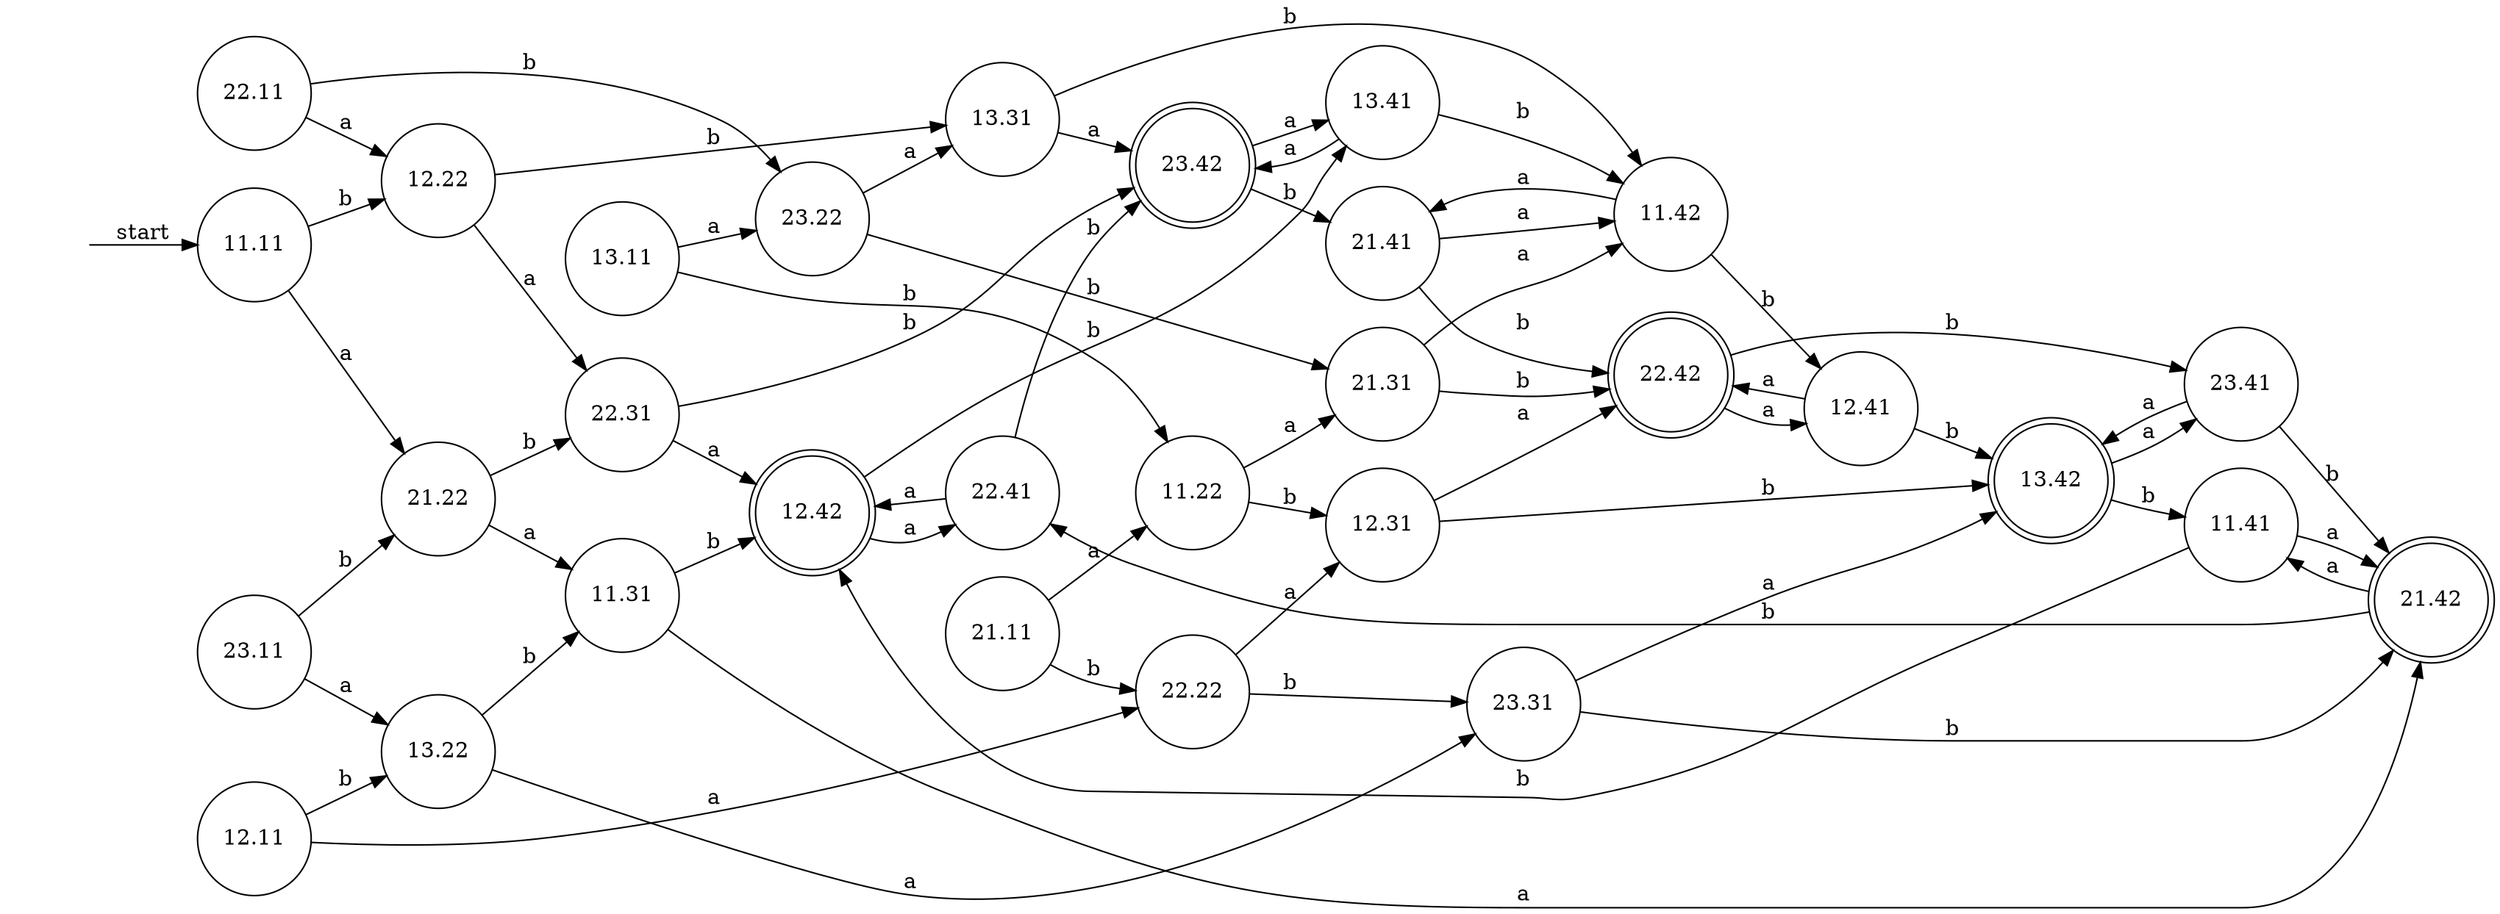 digraph graph_2_2{
    rankdir=LR;

    "" [shape = none];
    12.42 [shape = doublecircle];
    13.42 [shape = doublecircle];
    21.42 [shape = doublecircle];
    22.42 [shape = doublecircle];
    23.42 [shape = doublecircle];
    node [shape = circle];

    "" -> 11.11 [label = "start"];  
    11.11 -> 21.22 [label = "a"];
    11.11 -> 12.22 [label = "b"];
    11.22 -> 21.31 [label = "a"];
    11.22 -> 12.31 [label = "b"];
    11.31 -> 21.42 [label = "a"];
    11.31 -> 12.42 [label = "b"];
    11.42 -> 21.41 [label = "a"];
    11.42 -> 12.41 [label = "b"];
    11.41 -> 21.42 [label = "a"];
    11.41 -> 12.42 [label = "b"];

    12.11 -> 22.22 [label = "a"];
    12.11 -> 13.22 [label = "b"];
    12.22 -> 22.31 [label = "a"];
    12.22 -> 13.31 [label = "b"];
    12.31 -> 22.42 [label = "a"];
    12.31 -> 13.42 [label = "b"];
    12.42 -> 22.41 [label = "a"];
    12.42 -> 13.41 [label = "b"];
    12.41 -> 22.42 [label = "a"];
    12.41 -> 13.42 [label = "b"];

    13.11 -> 23.22 [label = "a"];
    13.11 -> 11.22 [label = "b"];
    13.22 -> 23.31 [label = "a"];
    13.22 -> 11.31 [label = "b"];
    13.31 -> 23.42 [label = "a"];
    13.31 -> 11.42 [label = "b"];
    13.42 -> 23.41 [label = "a"];
    13.42 -> 11.41 [label = "b"];
    13.41 -> 23.42 [label = "a"];
    13.41 -> 11.42 [label = "b"];

    21.11 -> 11.22 [label = "a"];
    21.11 -> 22.22 [label = "b"];
    21.22 -> 11.31 [label = "a"];
    21.22 -> 22.31 [label = "b"];
    21.31 -> 11.42 [label = "a"];
    21.31 -> 22.42 [label = "b"];
    21.42 -> 11.41 [label = "a"];
    21.42 -> 22.41 [label = "b"];
    21.41 -> 11.42 [label = "a"];
    21.41 -> 22.42 [label = "b"];

    22.11 -> 12.22 [label = "a"];
    22.11 -> 23.22 [label = "b"];
    22.22 -> 12.31 [label = "a"];
    22.22 -> 23.31 [label = "b"];
    22.31 -> 12.42 [label = "a"];
    22.31 -> 23.42 [label = "b"];
    22.42 -> 12.41 [label = "a"];
    22.42 -> 23.41 [label = "b"];
    22.41 -> 12.42 [label = "a"];
    22.41 -> 23.42 [label = "b"];

    23.11 -> 13.22 [label = "a"];
    23.11 -> 21.22 [label = "b"];
    23.22 -> 13.31 [label = "a"];
    23.22 -> 21.31 [label = "b"];
    23.31 -> 13.42 [label = "a"];
    23.31 -> 21.42 [label = "b"];
    23.42 -> 13.41 [label = "a"];
    23.42 -> 21.41 [label = "b"];
    23.41 -> 13.42 [label = "a"];
    23.41 -> 21.42 [label = "b"];

}
